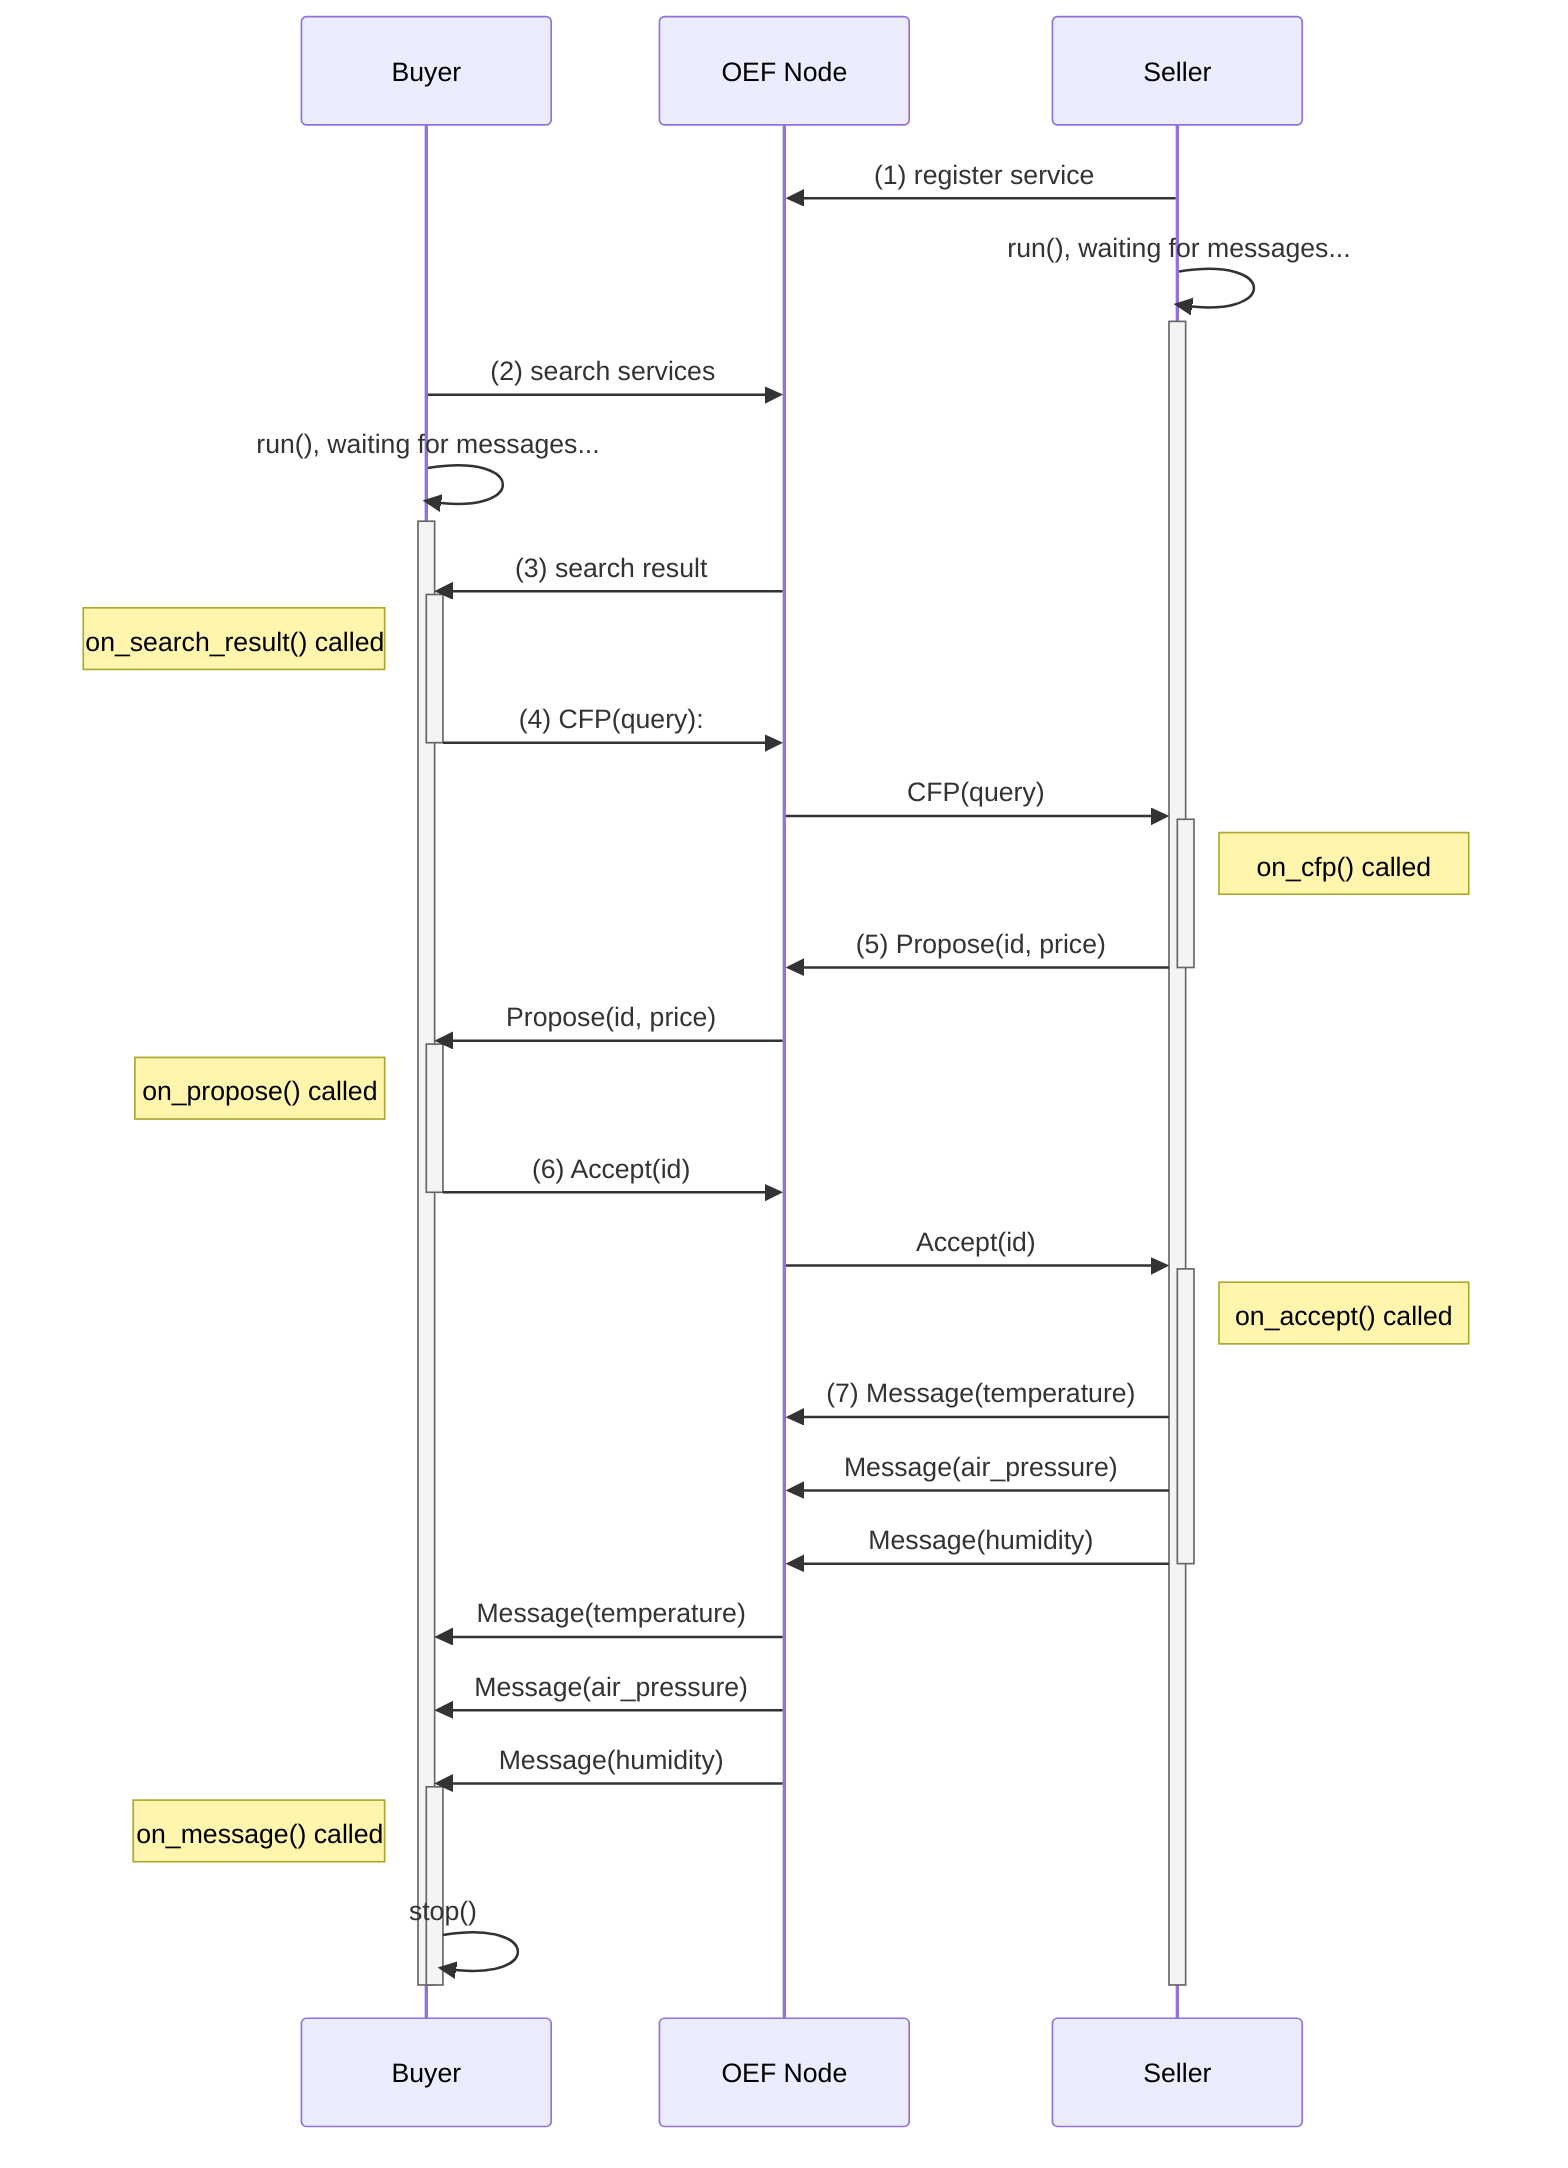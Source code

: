 sequenceDiagram
        participant Buyer
        participant OEF Node
        participant Seller
        Seller->>OEF Node: (1) register service;
        Seller->>Seller: run(), waiting for messages...
        activate Seller
        Buyer->>OEF Node: (2) search services;
        Buyer->>Buyer: run(), waiting for messages...
        activate Buyer
        OEF Node->>Buyer: (3) search result;
        activate Buyer
        note left of Buyer: on_search_result() called
        Buyer->>OEF Node: (4) CFP(query):
        deactivate Buyer
        OEF Node->>Seller: CFP(query);
        activate Seller
        note right of Seller:on_cfp() called;
        Seller ->>OEF Node: (5) Propose(id, price)
        deactivate Seller
        OEF Node ->>Buyer: Propose(id, price)
        activate Buyer
        note left of Buyer: on_propose() called;
        Buyer->>OEF Node: (6) Accept(id)
        deactivate Buyer
        OEF Node->>Seller: Accept(id)
        activate Seller
        note right of Seller:on_accept() called;
        Seller ->>OEF Node: (7) Message(temperature)
        Seller ->>OEF Node: Message(air_pressure)
        Seller ->>OEF Node: Message(humidity)
        deactivate Seller
        OEF Node ->>Buyer: Message(temperature)
        OEF Node ->>Buyer: Message(air_pressure)
        OEF Node ->>Buyer: Message(humidity)
        activate Buyer
        note left of Buyer: on_message() called;
        Buyer->>Buyer: stop()
        deactivate Buyer
        deactivate Seller
        deactivate Buyer